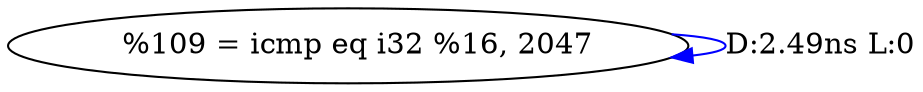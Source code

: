 digraph {
Node0x3495680[label="  %109 = icmp eq i32 %16, 2047"];
Node0x3495680 -> Node0x3495680[label="D:2.49ns L:0",color=blue];
}
